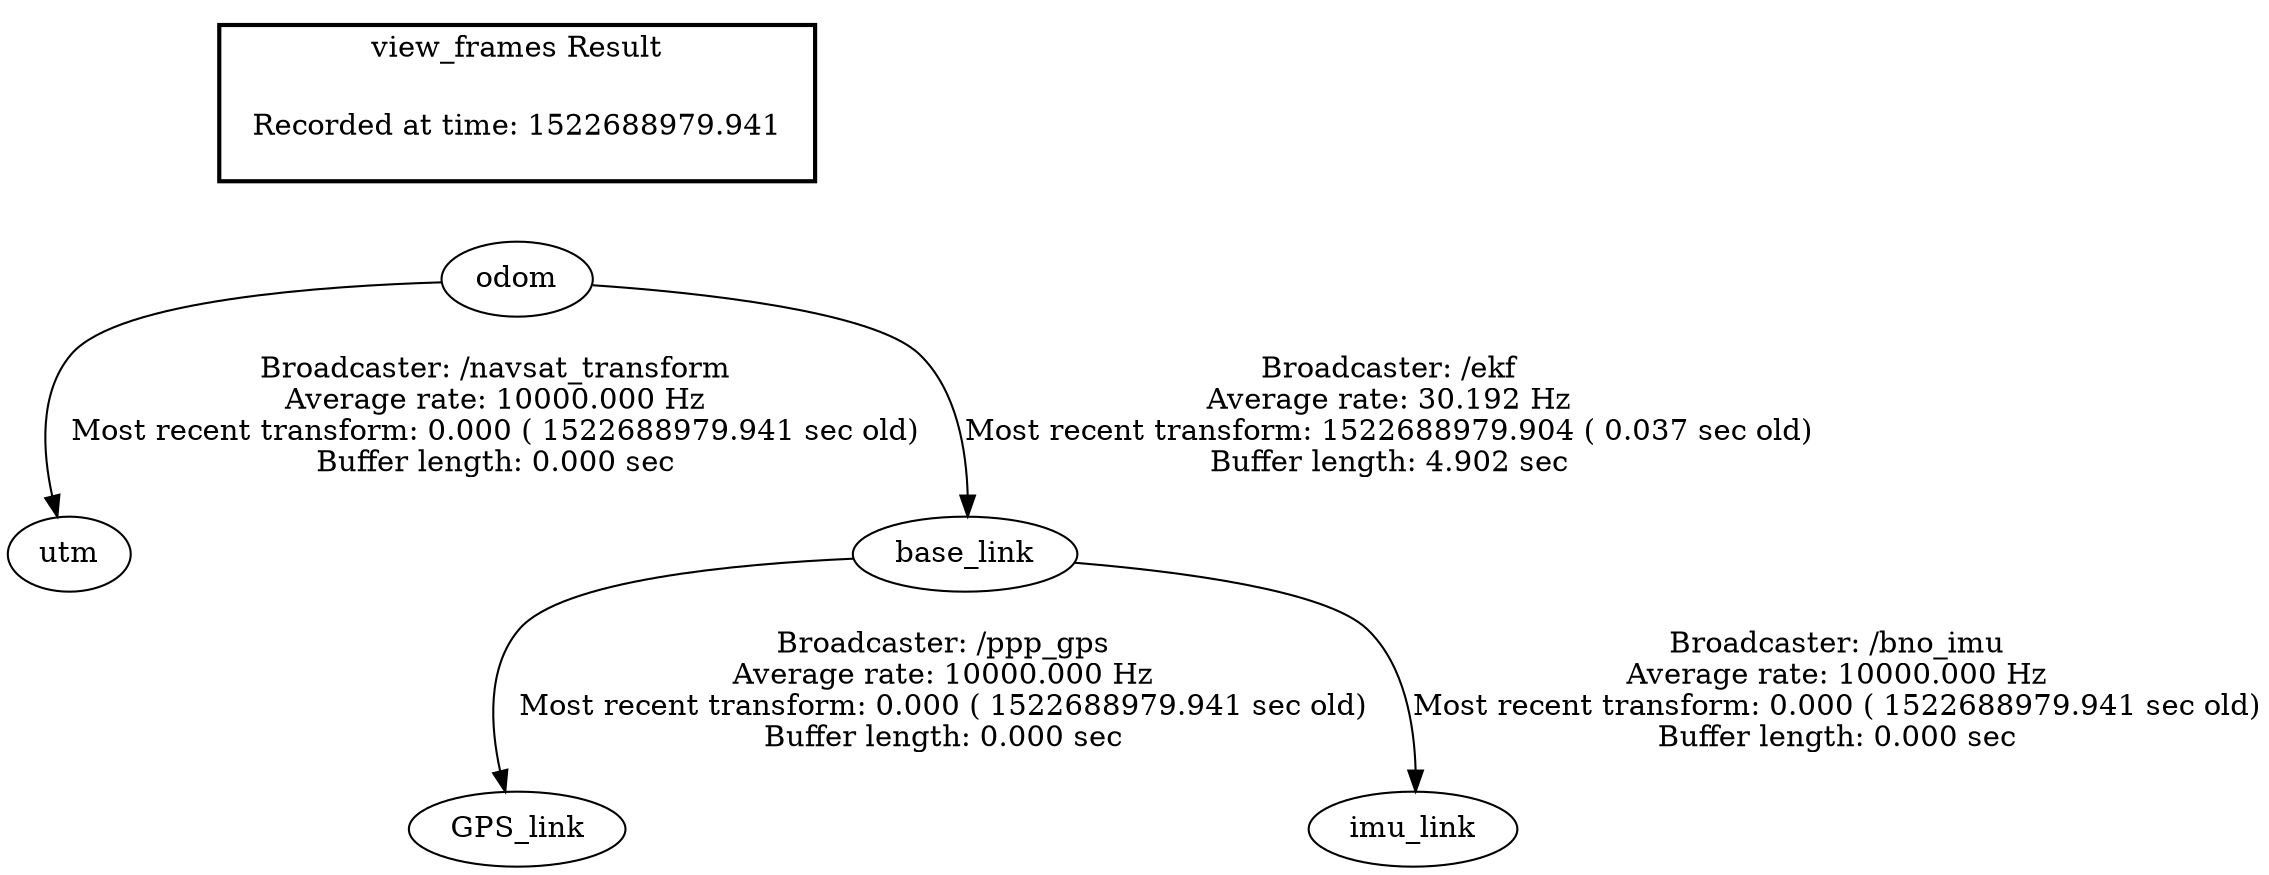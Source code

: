 digraph G {
"odom" -> "utm"[label="Broadcaster: /navsat_transform\nAverage rate: 10000.000 Hz\nMost recent transform: 0.000 ( 1522688979.941 sec old)\nBuffer length: 0.000 sec\n"];
"base_link" -> "GPS_link"[label="Broadcaster: /ppp_gps\nAverage rate: 10000.000 Hz\nMost recent transform: 0.000 ( 1522688979.941 sec old)\nBuffer length: 0.000 sec\n"];
"odom" -> "base_link"[label="Broadcaster: /ekf\nAverage rate: 30.192 Hz\nMost recent transform: 1522688979.904 ( 0.037 sec old)\nBuffer length: 4.902 sec\n"];
"base_link" -> "imu_link"[label="Broadcaster: /bno_imu\nAverage rate: 10000.000 Hz\nMost recent transform: 0.000 ( 1522688979.941 sec old)\nBuffer length: 0.000 sec\n"];
edge [style=invis];
 subgraph cluster_legend { style=bold; color=black; label ="view_frames Result";
"Recorded at time: 1522688979.941"[ shape=plaintext ] ;
 }->"odom";
}